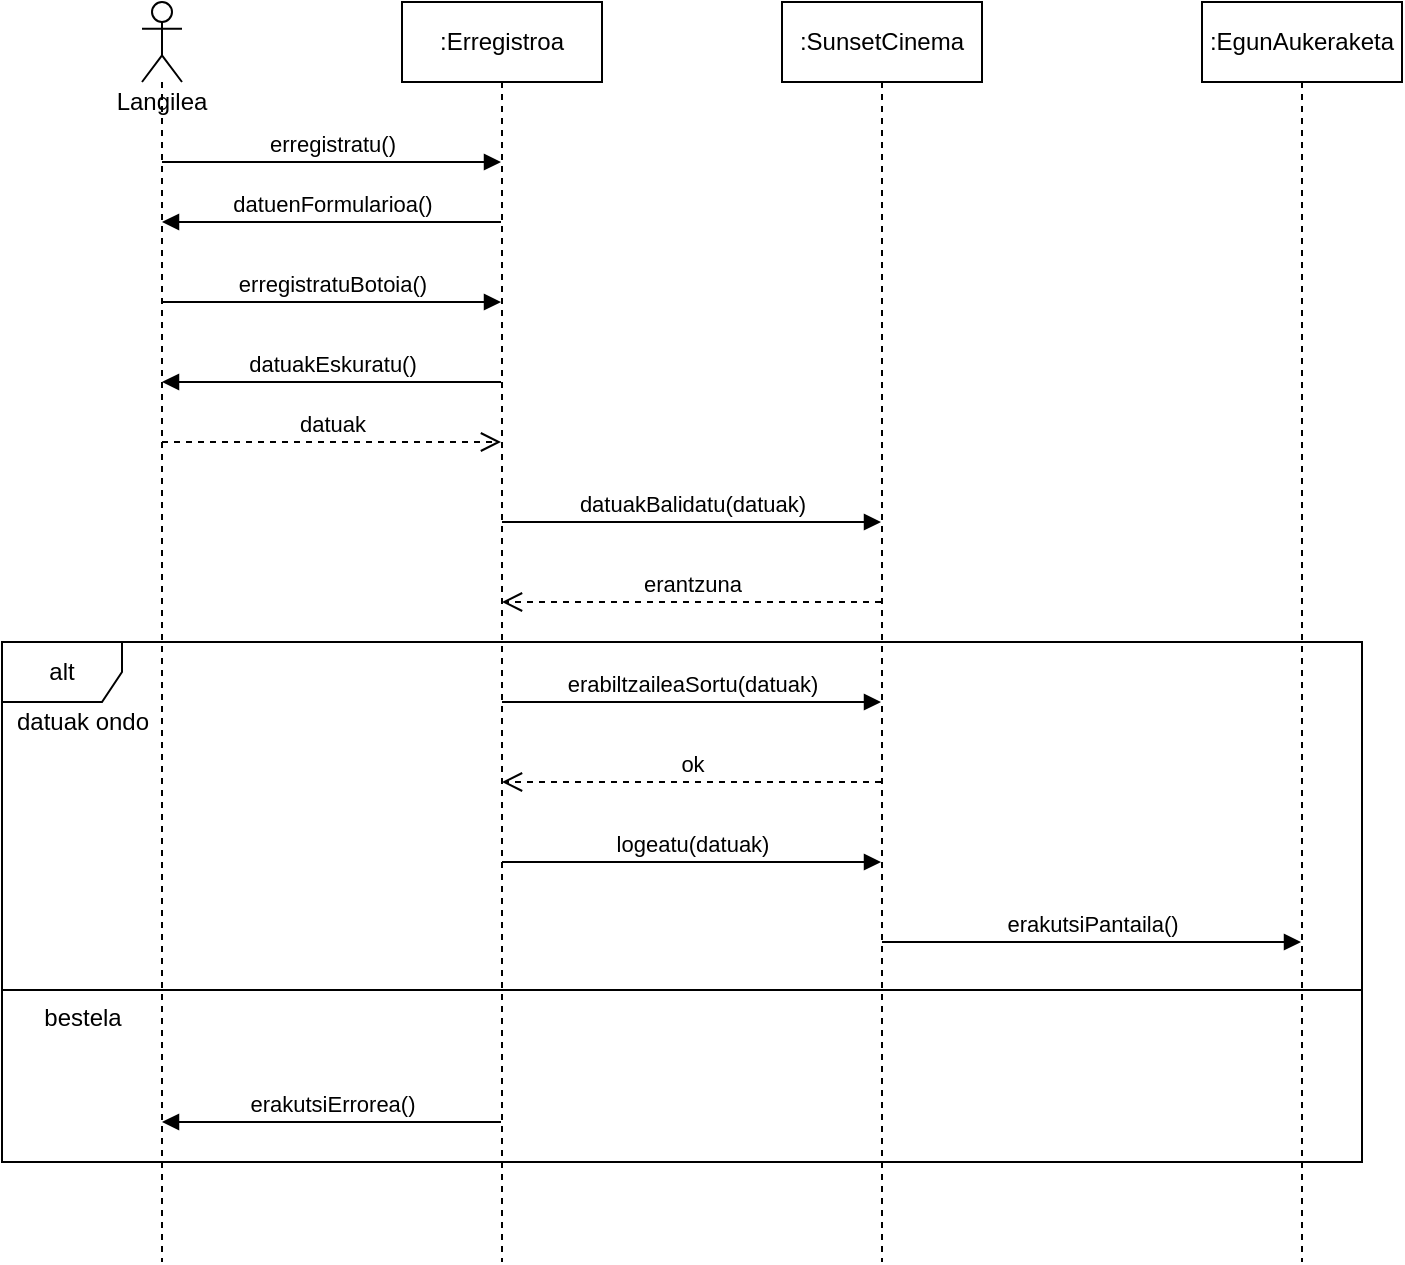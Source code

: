 <mxfile version="17.2.4" type="device"><diagram id="w2XLqlWFEPMeZ181yZFP" name="Página-1"><mxGraphModel dx="782" dy="738" grid="1" gridSize="10" guides="1" tooltips="1" connect="1" arrows="1" fold="1" page="1" pageScale="1" pageWidth="827" pageHeight="1169" math="0" shadow="0"><root><mxCell id="0"/><mxCell id="1" parent="0"/><mxCell id="chd6l-LjR6WnsY4-EChB-1" value="Langilea" style="shape=umlLifeline;participant=umlActor;perimeter=lifelinePerimeter;whiteSpace=wrap;html=1;container=1;collapsible=0;recursiveResize=0;verticalAlign=top;spacingTop=36;outlineConnect=0;" vertex="1" parent="1"><mxGeometry x="130" y="130" width="20" height="630" as="geometry"/></mxCell><mxCell id="chd6l-LjR6WnsY4-EChB-2" value=":Erregistroa" style="shape=umlLifeline;perimeter=lifelinePerimeter;whiteSpace=wrap;html=1;container=1;collapsible=0;recursiveResize=0;outlineConnect=0;" vertex="1" parent="1"><mxGeometry x="260" y="130" width="100" height="630" as="geometry"/></mxCell><mxCell id="chd6l-LjR6WnsY4-EChB-3" value="erregistratu()" style="html=1;verticalAlign=bottom;endArrow=block;rounded=0;" edge="1" parent="1" source="chd6l-LjR6WnsY4-EChB-1" target="chd6l-LjR6WnsY4-EChB-2"><mxGeometry width="80" relative="1" as="geometry"><mxPoint x="200" y="210" as="sourcePoint"/><mxPoint x="280" y="210" as="targetPoint"/><Array as="points"><mxPoint x="220" y="210"/></Array></mxGeometry></mxCell><mxCell id="chd6l-LjR6WnsY4-EChB-4" value="datuenFormularioa()" style="html=1;verticalAlign=bottom;endArrow=block;rounded=0;" edge="1" parent="1" source="chd6l-LjR6WnsY4-EChB-2" target="chd6l-LjR6WnsY4-EChB-1"><mxGeometry width="80" relative="1" as="geometry"><mxPoint x="210" y="260" as="sourcePoint"/><mxPoint x="290" y="260" as="targetPoint"/><Array as="points"><mxPoint x="240" y="240"/></Array></mxGeometry></mxCell><mxCell id="chd6l-LjR6WnsY4-EChB-5" value=":SunsetCinema" style="shape=umlLifeline;perimeter=lifelinePerimeter;whiteSpace=wrap;html=1;container=1;collapsible=0;recursiveResize=0;outlineConnect=0;" vertex="1" parent="1"><mxGeometry x="450" y="130" width="100" height="630" as="geometry"/></mxCell><mxCell id="chd6l-LjR6WnsY4-EChB-6" value="datuak" style="html=1;verticalAlign=bottom;endArrow=open;dashed=1;endSize=8;rounded=0;" edge="1" parent="1" source="chd6l-LjR6WnsY4-EChB-1" target="chd6l-LjR6WnsY4-EChB-2"><mxGeometry relative="1" as="geometry"><mxPoint x="320" y="280" as="sourcePoint"/><mxPoint x="240" y="280" as="targetPoint"/><Array as="points"><mxPoint x="240" y="350"/></Array></mxGeometry></mxCell><mxCell id="chd6l-LjR6WnsY4-EChB-7" value="datuakBalidatu(datuak)" style="html=1;verticalAlign=bottom;endArrow=block;rounded=0;" edge="1" parent="1" source="chd6l-LjR6WnsY4-EChB-2" target="chd6l-LjR6WnsY4-EChB-5"><mxGeometry width="80" relative="1" as="geometry"><mxPoint x="390" y="320" as="sourcePoint"/><mxPoint x="470" y="320" as="targetPoint"/><Array as="points"><mxPoint x="460" y="390"/></Array></mxGeometry></mxCell><mxCell id="chd6l-LjR6WnsY4-EChB-8" value="erregistratuBotoia()" style="html=1;verticalAlign=bottom;endArrow=block;rounded=0;" edge="1" parent="1" source="chd6l-LjR6WnsY4-EChB-1" target="chd6l-LjR6WnsY4-EChB-2"><mxGeometry width="80" relative="1" as="geometry"><mxPoint x="200" y="280" as="sourcePoint"/><mxPoint x="280" y="280" as="targetPoint"/><Array as="points"><mxPoint x="250" y="280"/></Array></mxGeometry></mxCell><mxCell id="chd6l-LjR6WnsY4-EChB-9" value="datuakEskuratu()" style="html=1;verticalAlign=bottom;endArrow=block;rounded=0;" edge="1" parent="1" source="chd6l-LjR6WnsY4-EChB-2" target="chd6l-LjR6WnsY4-EChB-1"><mxGeometry width="80" relative="1" as="geometry"><mxPoint x="190" y="310" as="sourcePoint"/><mxPoint x="270" y="310" as="targetPoint"/><Array as="points"><mxPoint x="230" y="320"/></Array></mxGeometry></mxCell><mxCell id="chd6l-LjR6WnsY4-EChB-10" value="erantzuna" style="html=1;verticalAlign=bottom;endArrow=open;dashed=1;endSize=8;rounded=0;" edge="1" parent="1" source="chd6l-LjR6WnsY4-EChB-5" target="chd6l-LjR6WnsY4-EChB-2"><mxGeometry relative="1" as="geometry"><mxPoint x="500" y="440" as="sourcePoint"/><mxPoint x="420" y="440" as="targetPoint"/><Array as="points"><mxPoint x="460" y="430"/></Array></mxGeometry></mxCell><mxCell id="chd6l-LjR6WnsY4-EChB-11" value="erabiltzaileaSortu(datuak)" style="html=1;verticalAlign=bottom;endArrow=block;rounded=0;" edge="1" parent="1" source="chd6l-LjR6WnsY4-EChB-2" target="chd6l-LjR6WnsY4-EChB-5"><mxGeometry width="80" relative="1" as="geometry"><mxPoint x="420" y="480" as="sourcePoint"/><mxPoint x="500" y="480" as="targetPoint"/><Array as="points"><mxPoint x="470" y="480"/></Array></mxGeometry></mxCell><mxCell id="chd6l-LjR6WnsY4-EChB-12" value="ok" style="html=1;verticalAlign=bottom;endArrow=open;dashed=1;endSize=8;rounded=0;" edge="1" parent="1" source="chd6l-LjR6WnsY4-EChB-5" target="chd6l-LjR6WnsY4-EChB-2"><mxGeometry relative="1" as="geometry"><mxPoint x="500" y="520" as="sourcePoint"/><mxPoint x="420" y="520" as="targetPoint"/><Array as="points"><mxPoint x="460" y="520"/></Array></mxGeometry></mxCell><mxCell id="chd6l-LjR6WnsY4-EChB-13" value="logeatu(datuak)" style="html=1;verticalAlign=bottom;endArrow=block;rounded=0;" edge="1" parent="1" source="chd6l-LjR6WnsY4-EChB-2" target="chd6l-LjR6WnsY4-EChB-5"><mxGeometry width="80" relative="1" as="geometry"><mxPoint x="460" y="560" as="sourcePoint"/><mxPoint x="540" y="560" as="targetPoint"/><Array as="points"><mxPoint x="460" y="560"/></Array></mxGeometry></mxCell><mxCell id="chd6l-LjR6WnsY4-EChB-16" value=":EgunAukeraketa" style="shape=umlLifeline;perimeter=lifelinePerimeter;whiteSpace=wrap;html=1;container=1;collapsible=0;recursiveResize=0;outlineConnect=0;" vertex="1" parent="1"><mxGeometry x="660" y="130" width="100" height="630" as="geometry"/></mxCell><mxCell id="chd6l-LjR6WnsY4-EChB-17" value="erakutsiPantaila()" style="html=1;verticalAlign=bottom;endArrow=block;rounded=0;" edge="1" parent="1" source="chd6l-LjR6WnsY4-EChB-5" target="chd6l-LjR6WnsY4-EChB-16"><mxGeometry width="80" relative="1" as="geometry"><mxPoint x="320" y="370" as="sourcePoint"/><mxPoint x="460" y="370" as="targetPoint"/><Array as="points"><mxPoint x="610" y="600"/></Array></mxGeometry></mxCell><mxCell id="chd6l-LjR6WnsY4-EChB-20" value="erakutsiErrorea()" style="html=1;verticalAlign=bottom;endArrow=block;rounded=0;" edge="1" parent="1" source="chd6l-LjR6WnsY4-EChB-2" target="chd6l-LjR6WnsY4-EChB-1"><mxGeometry width="80" relative="1" as="geometry"><mxPoint x="180" y="700" as="sourcePoint"/><mxPoint x="260" y="700" as="targetPoint"/><Array as="points"><mxPoint x="220" y="690"/></Array></mxGeometry></mxCell><mxCell id="chd6l-LjR6WnsY4-EChB-21" value="alt" style="shape=umlFrame;whiteSpace=wrap;html=1;" vertex="1" parent="1"><mxGeometry x="60" y="450" width="680" height="260" as="geometry"/></mxCell><mxCell id="chd6l-LjR6WnsY4-EChB-22" value="" style="line;strokeWidth=1;fillColor=none;align=left;verticalAlign=middle;spacingTop=-1;spacingLeft=3;spacingRight=3;rotatable=0;labelPosition=right;points=[];portConstraint=eastwest;" vertex="1" parent="1"><mxGeometry x="60" y="620" width="680" height="8" as="geometry"/></mxCell><mxCell id="chd6l-LjR6WnsY4-EChB-24" value="datuak ondo" style="text;html=1;align=center;verticalAlign=middle;resizable=0;points=[];autosize=1;strokeColor=none;fillColor=none;" vertex="1" parent="1"><mxGeometry x="60" y="480" width="80" height="20" as="geometry"/></mxCell><mxCell id="chd6l-LjR6WnsY4-EChB-25" value="bestela" style="text;html=1;align=center;verticalAlign=middle;resizable=0;points=[];autosize=1;strokeColor=none;fillColor=none;" vertex="1" parent="1"><mxGeometry x="75" y="628" width="50" height="20" as="geometry"/></mxCell></root></mxGraphModel></diagram></mxfile>